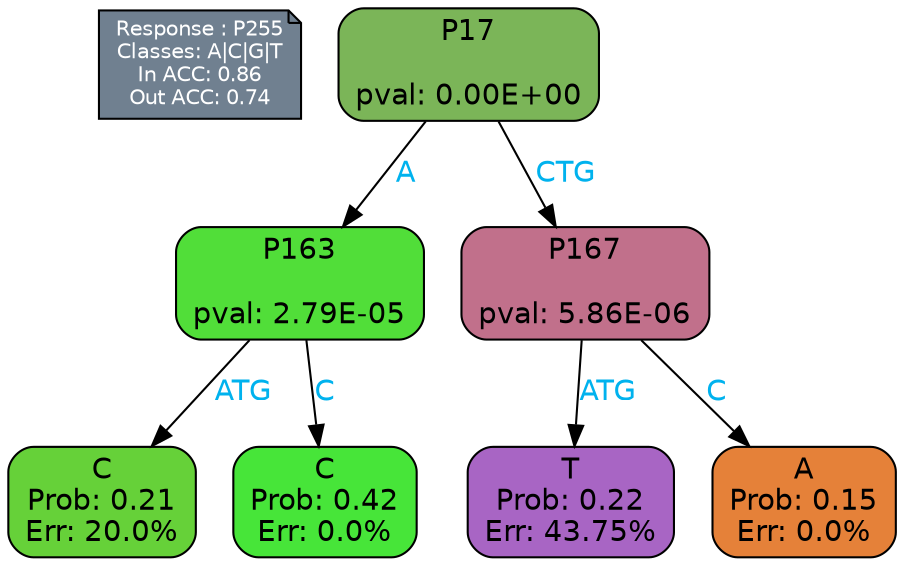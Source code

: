 digraph Tree {
node [shape=box, style="filled, rounded", color="black", fontname=helvetica] ;
graph [ranksep=equally, splines=polylines, bgcolor=transparent, dpi=600] ;
edge [fontname=helvetica] ;
LEGEND [label="Response : P255
Classes: A|C|G|T
In ACC: 0.86
Out ACC: 0.74
",shape=note,align=left,style=filled,fillcolor="slategray",fontcolor="white",fontsize=10];1 [label="P17

pval: 0.00E+00", fillcolor="#7bb558"] ;
2 [label="P163

pval: 2.79E-05", fillcolor="#51de39"] ;
3 [label="C
Prob: 0.21
Err: 20.0%", fillcolor="#66d139"] ;
4 [label="C
Prob: 0.42
Err: 0.0%", fillcolor="#47e539"] ;
5 [label="P167

pval: 5.86E-06", fillcolor="#c1708b"] ;
6 [label="T
Prob: 0.22
Err: 43.75%", fillcolor="#a865c4"] ;
7 [label="A
Prob: 0.15
Err: 0.0%", fillcolor="#e58139"] ;
1 -> 2 [label="A",fontcolor=deepskyblue2] ;
1 -> 5 [label="CTG",fontcolor=deepskyblue2] ;
2 -> 3 [label="ATG",fontcolor=deepskyblue2] ;
2 -> 4 [label="C",fontcolor=deepskyblue2] ;
5 -> 6 [label="ATG",fontcolor=deepskyblue2] ;
5 -> 7 [label="C",fontcolor=deepskyblue2] ;
{rank = same; 3;4;6;7;}{rank = same; LEGEND;1;}}